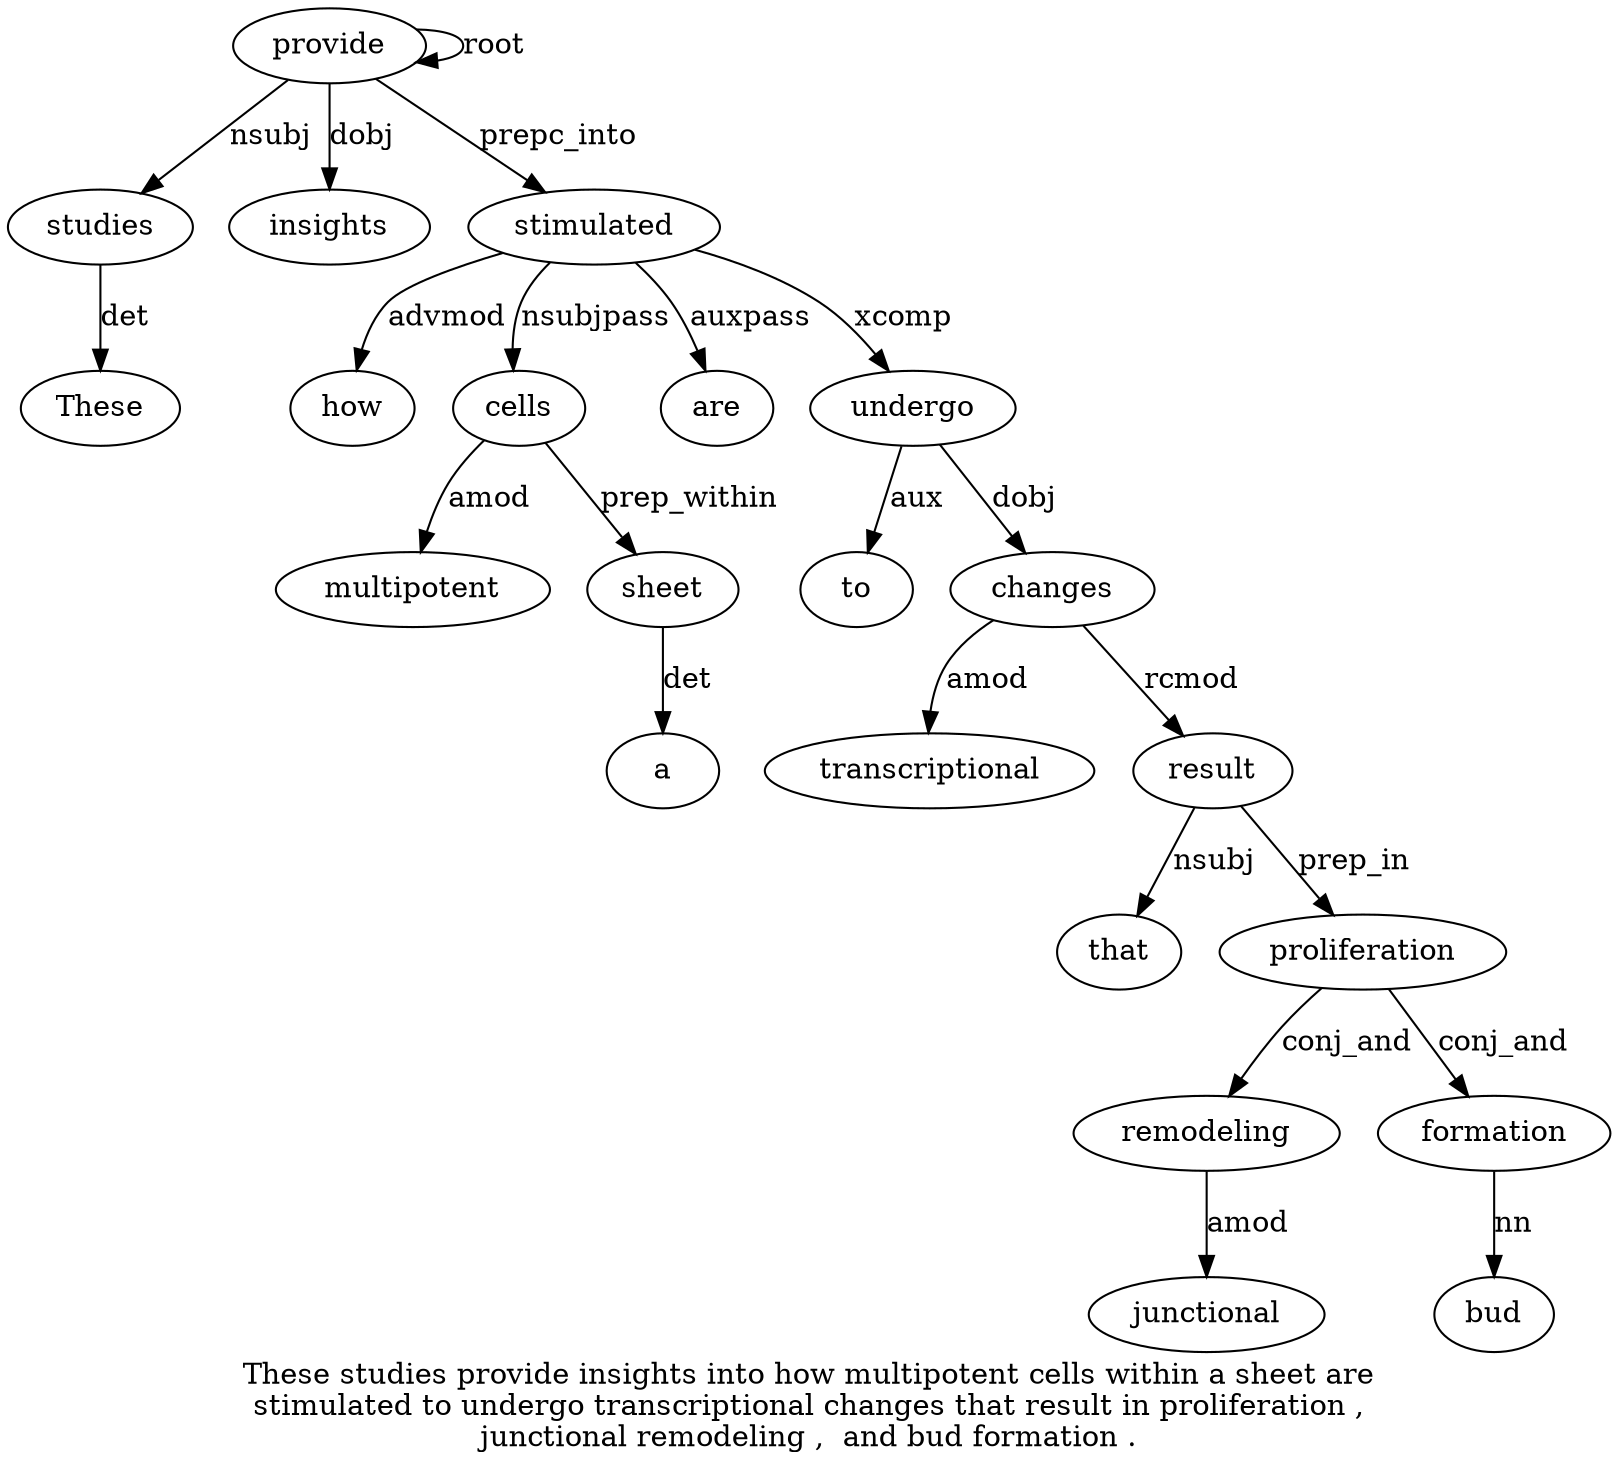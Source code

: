 digraph "These studies provide insights into how multipotent cells within a sheet are stimulated to undergo transcriptional changes that result in proliferation ,  junctional remodeling ,  and bud formation ." {
label="These studies provide insights into how multipotent cells within a sheet are
stimulated to undergo transcriptional changes that result in proliferation ,
junctional remodeling ,  and bud formation .";
studies2 [style=filled, fillcolor=white, label=studies];
These1 [style=filled, fillcolor=white, label=These];
studies2 -> These1  [label=det];
provide3 [style=filled, fillcolor=white, label=provide];
provide3 -> studies2  [label=nsubj];
provide3 -> provide3  [label=root];
insights4 [style=filled, fillcolor=white, label=insights];
provide3 -> insights4  [label=dobj];
stimulated13 [style=filled, fillcolor=white, label=stimulated];
how6 [style=filled, fillcolor=white, label=how];
stimulated13 -> how6  [label=advmod];
cells8 [style=filled, fillcolor=white, label=cells];
multipotent7 [style=filled, fillcolor=white, label=multipotent];
cells8 -> multipotent7  [label=amod];
stimulated13 -> cells8  [label=nsubjpass];
sheet11 [style=filled, fillcolor=white, label=sheet];
a10 [style=filled, fillcolor=white, label=a];
sheet11 -> a10  [label=det];
cells8 -> sheet11  [label=prep_within];
are12 [style=filled, fillcolor=white, label=are];
stimulated13 -> are12  [label=auxpass];
provide3 -> stimulated13  [label=prepc_into];
undergo15 [style=filled, fillcolor=white, label=undergo];
to14 [style=filled, fillcolor=white, label=to];
undergo15 -> to14  [label=aux];
stimulated13 -> undergo15  [label=xcomp];
changes17 [style=filled, fillcolor=white, label=changes];
transcriptional16 [style=filled, fillcolor=white, label=transcriptional];
changes17 -> transcriptional16  [label=amod];
undergo15 -> changes17  [label=dobj];
result19 [style=filled, fillcolor=white, label=result];
that18 [style=filled, fillcolor=white, label=that];
result19 -> that18  [label=nsubj];
changes17 -> result19  [label=rcmod];
proliferation21 [style=filled, fillcolor=white, label=proliferation];
result19 -> proliferation21  [label=prep_in];
remodeling24 [style=filled, fillcolor=white, label=remodeling];
junctional23 [style=filled, fillcolor=white, label=junctional];
remodeling24 -> junctional23  [label=amod];
proliferation21 -> remodeling24  [label=conj_and];
formation28 [style=filled, fillcolor=white, label=formation];
bud27 [style=filled, fillcolor=white, label=bud];
formation28 -> bud27  [label=nn];
proliferation21 -> formation28  [label=conj_and];
}
